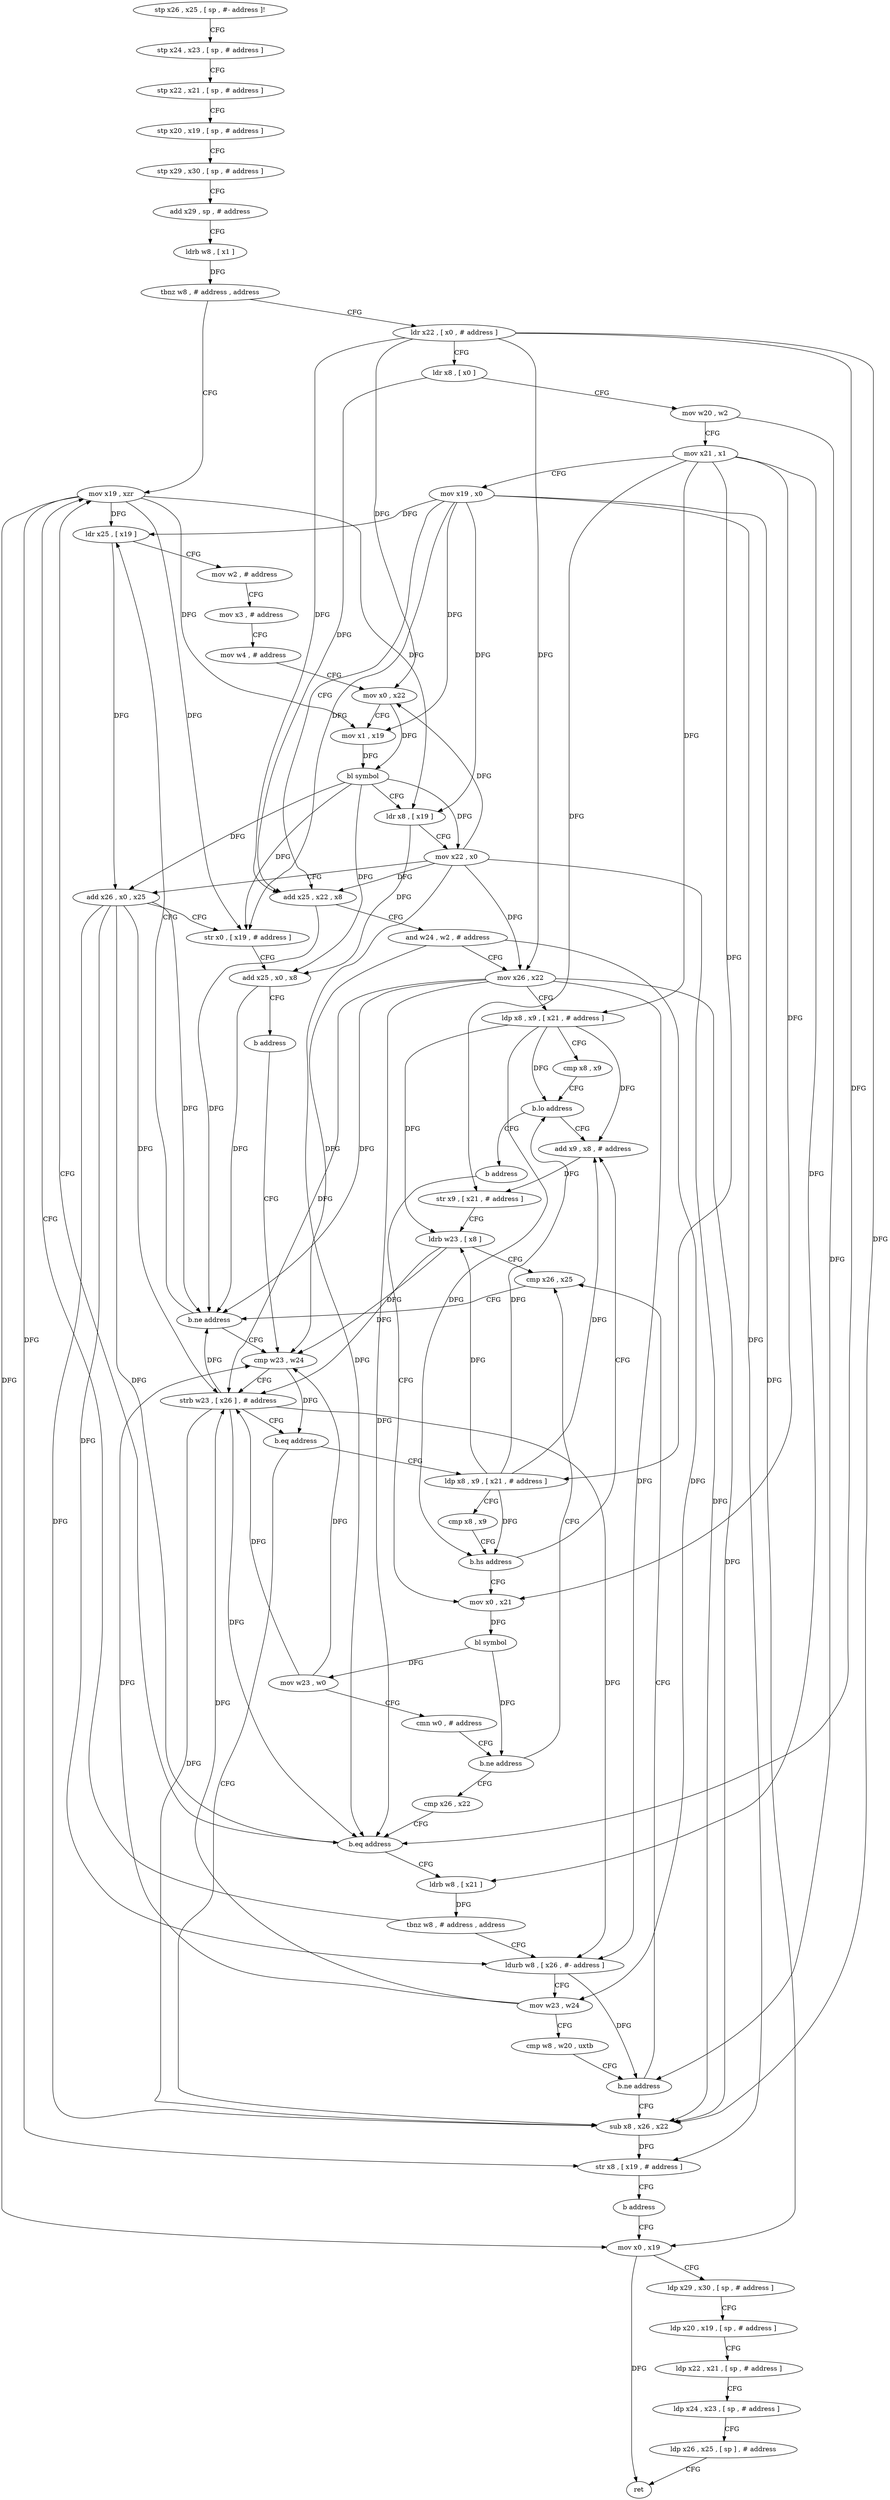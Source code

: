 digraph "func" {
"4209932" [label = "stp x26 , x25 , [ sp , #- address ]!" ]
"4209936" [label = "stp x24 , x23 , [ sp , # address ]" ]
"4209940" [label = "stp x22 , x21 , [ sp , # address ]" ]
"4209944" [label = "stp x20 , x19 , [ sp , # address ]" ]
"4209948" [label = "stp x29 , x30 , [ sp , # address ]" ]
"4209952" [label = "add x29 , sp , # address" ]
"4209956" [label = "ldrb w8 , [ x1 ]" ]
"4209960" [label = "tbnz w8 , # address , address" ]
"4210172" [label = "mov x19 , xzr" ]
"4209964" [label = "ldr x22 , [ x0 , # address ]" ]
"4210176" [label = "mov x0 , x19" ]
"4209968" [label = "ldr x8 , [ x0 ]" ]
"4209972" [label = "mov w20 , w2" ]
"4209976" [label = "mov x21 , x1" ]
"4209980" [label = "mov x19 , x0" ]
"4209984" [label = "add x25 , x22 , x8" ]
"4209988" [label = "and w24 , w2 , # address" ]
"4209992" [label = "mov x26 , x22" ]
"4209996" [label = "ldp x8 , x9 , [ x21 , # address ]" ]
"4210000" [label = "cmp x8 , x9" ]
"4210004" [label = "b.lo address" ]
"4210036" [label = "add x9 , x8 , # address" ]
"4210008" [label = "b address" ]
"4210040" [label = "str x9 , [ x21 , # address ]" ]
"4210044" [label = "ldrb w23 , [ x8 ]" ]
"4210048" [label = "cmp x26 , x25" ]
"4210108" [label = "mov x0 , x21" ]
"4210012" [label = "cmp w23 , w24" ]
"4210016" [label = "strb w23 , [ x26 ] , # address" ]
"4210020" [label = "b.eq address" ]
"4210160" [label = "sub x8 , x26 , x22" ]
"4210024" [label = "ldp x8 , x9 , [ x21 , # address ]" ]
"4210056" [label = "ldr x25 , [ x19 ]" ]
"4210060" [label = "mov w2 , # address" ]
"4210064" [label = "mov x3 , # address" ]
"4210068" [label = "mov w4 , # address" ]
"4210072" [label = "mov x0 , x22" ]
"4210076" [label = "mov x1 , x19" ]
"4210080" [label = "bl symbol" ]
"4210084" [label = "ldr x8 , [ x19 ]" ]
"4210088" [label = "mov x22 , x0" ]
"4210092" [label = "add x26 , x0 , x25" ]
"4210096" [label = "str x0 , [ x19 , # address ]" ]
"4210100" [label = "add x25 , x0 , x8" ]
"4210104" [label = "b address" ]
"4210112" [label = "bl symbol" ]
"4210116" [label = "mov w23 , w0" ]
"4210120" [label = "cmn w0 , # address" ]
"4210124" [label = "b.ne address" ]
"4210128" [label = "cmp x26 , x22" ]
"4210164" [label = "str x8 , [ x19 , # address ]" ]
"4210168" [label = "b address" ]
"4210028" [label = "cmp x8 , x9" ]
"4210032" [label = "b.hs address" ]
"4210052" [label = "b.ne address" ]
"4210132" [label = "b.eq address" ]
"4210136" [label = "ldrb w8 , [ x21 ]" ]
"4210180" [label = "ldp x29 , x30 , [ sp , # address ]" ]
"4210184" [label = "ldp x20 , x19 , [ sp , # address ]" ]
"4210188" [label = "ldp x22 , x21 , [ sp , # address ]" ]
"4210192" [label = "ldp x24 , x23 , [ sp , # address ]" ]
"4210196" [label = "ldp x26 , x25 , [ sp ] , # address" ]
"4210200" [label = "ret" ]
"4210140" [label = "tbnz w8 , # address , address" ]
"4210144" [label = "ldurb w8 , [ x26 , #- address ]" ]
"4210148" [label = "mov w23 , w24" ]
"4210152" [label = "cmp w8 , w20 , uxtb" ]
"4210156" [label = "b.ne address" ]
"4209932" -> "4209936" [ label = "CFG" ]
"4209936" -> "4209940" [ label = "CFG" ]
"4209940" -> "4209944" [ label = "CFG" ]
"4209944" -> "4209948" [ label = "CFG" ]
"4209948" -> "4209952" [ label = "CFG" ]
"4209952" -> "4209956" [ label = "CFG" ]
"4209956" -> "4209960" [ label = "DFG" ]
"4209960" -> "4210172" [ label = "CFG" ]
"4209960" -> "4209964" [ label = "CFG" ]
"4210172" -> "4210176" [ label = "DFG" ]
"4210172" -> "4210056" [ label = "DFG" ]
"4210172" -> "4210076" [ label = "DFG" ]
"4210172" -> "4210084" [ label = "DFG" ]
"4210172" -> "4210096" [ label = "DFG" ]
"4210172" -> "4210164" [ label = "DFG" ]
"4209964" -> "4209968" [ label = "CFG" ]
"4209964" -> "4209984" [ label = "DFG" ]
"4209964" -> "4209992" [ label = "DFG" ]
"4209964" -> "4210072" [ label = "DFG" ]
"4209964" -> "4210132" [ label = "DFG" ]
"4209964" -> "4210160" [ label = "DFG" ]
"4210176" -> "4210180" [ label = "CFG" ]
"4210176" -> "4210200" [ label = "DFG" ]
"4209968" -> "4209972" [ label = "CFG" ]
"4209968" -> "4209984" [ label = "DFG" ]
"4209972" -> "4209976" [ label = "CFG" ]
"4209972" -> "4210156" [ label = "DFG" ]
"4209976" -> "4209980" [ label = "CFG" ]
"4209976" -> "4209996" [ label = "DFG" ]
"4209976" -> "4210040" [ label = "DFG" ]
"4209976" -> "4210108" [ label = "DFG" ]
"4209976" -> "4210024" [ label = "DFG" ]
"4209976" -> "4210136" [ label = "DFG" ]
"4209980" -> "4209984" [ label = "CFG" ]
"4209980" -> "4210176" [ label = "DFG" ]
"4209980" -> "4210056" [ label = "DFG" ]
"4209980" -> "4210076" [ label = "DFG" ]
"4209980" -> "4210084" [ label = "DFG" ]
"4209980" -> "4210096" [ label = "DFG" ]
"4209980" -> "4210164" [ label = "DFG" ]
"4209984" -> "4209988" [ label = "CFG" ]
"4209984" -> "4210052" [ label = "DFG" ]
"4209988" -> "4209992" [ label = "CFG" ]
"4209988" -> "4210012" [ label = "DFG" ]
"4209988" -> "4210148" [ label = "DFG" ]
"4209992" -> "4209996" [ label = "CFG" ]
"4209992" -> "4210052" [ label = "DFG" ]
"4209992" -> "4210016" [ label = "DFG" ]
"4209992" -> "4210132" [ label = "DFG" ]
"4209992" -> "4210160" [ label = "DFG" ]
"4209992" -> "4210144" [ label = "DFG" ]
"4209996" -> "4210000" [ label = "CFG" ]
"4209996" -> "4210004" [ label = "DFG" ]
"4209996" -> "4210036" [ label = "DFG" ]
"4209996" -> "4210044" [ label = "DFG" ]
"4209996" -> "4210032" [ label = "DFG" ]
"4210000" -> "4210004" [ label = "CFG" ]
"4210004" -> "4210036" [ label = "CFG" ]
"4210004" -> "4210008" [ label = "CFG" ]
"4210036" -> "4210040" [ label = "DFG" ]
"4210008" -> "4210108" [ label = "CFG" ]
"4210040" -> "4210044" [ label = "CFG" ]
"4210044" -> "4210048" [ label = "CFG" ]
"4210044" -> "4210012" [ label = "DFG" ]
"4210044" -> "4210016" [ label = "DFG" ]
"4210048" -> "4210052" [ label = "CFG" ]
"4210108" -> "4210112" [ label = "DFG" ]
"4210012" -> "4210016" [ label = "CFG" ]
"4210012" -> "4210020" [ label = "DFG" ]
"4210016" -> "4210020" [ label = "CFG" ]
"4210016" -> "4210052" [ label = "DFG" ]
"4210016" -> "4210132" [ label = "DFG" ]
"4210016" -> "4210160" [ label = "DFG" ]
"4210016" -> "4210144" [ label = "DFG" ]
"4210020" -> "4210160" [ label = "CFG" ]
"4210020" -> "4210024" [ label = "CFG" ]
"4210160" -> "4210164" [ label = "DFG" ]
"4210024" -> "4210028" [ label = "CFG" ]
"4210024" -> "4210036" [ label = "DFG" ]
"4210024" -> "4210044" [ label = "DFG" ]
"4210024" -> "4210004" [ label = "DFG" ]
"4210024" -> "4210032" [ label = "DFG" ]
"4210056" -> "4210060" [ label = "CFG" ]
"4210056" -> "4210092" [ label = "DFG" ]
"4210060" -> "4210064" [ label = "CFG" ]
"4210064" -> "4210068" [ label = "CFG" ]
"4210068" -> "4210072" [ label = "CFG" ]
"4210072" -> "4210076" [ label = "CFG" ]
"4210072" -> "4210080" [ label = "DFG" ]
"4210076" -> "4210080" [ label = "DFG" ]
"4210080" -> "4210084" [ label = "CFG" ]
"4210080" -> "4210088" [ label = "DFG" ]
"4210080" -> "4210092" [ label = "DFG" ]
"4210080" -> "4210096" [ label = "DFG" ]
"4210080" -> "4210100" [ label = "DFG" ]
"4210084" -> "4210088" [ label = "CFG" ]
"4210084" -> "4210100" [ label = "DFG" ]
"4210088" -> "4210092" [ label = "CFG" ]
"4210088" -> "4209992" [ label = "DFG" ]
"4210088" -> "4210072" [ label = "DFG" ]
"4210088" -> "4209984" [ label = "DFG" ]
"4210088" -> "4210132" [ label = "DFG" ]
"4210088" -> "4210160" [ label = "DFG" ]
"4210092" -> "4210096" [ label = "CFG" ]
"4210092" -> "4210016" [ label = "DFG" ]
"4210092" -> "4210052" [ label = "DFG" ]
"4210092" -> "4210132" [ label = "DFG" ]
"4210092" -> "4210160" [ label = "DFG" ]
"4210092" -> "4210144" [ label = "DFG" ]
"4210096" -> "4210100" [ label = "CFG" ]
"4210100" -> "4210104" [ label = "CFG" ]
"4210100" -> "4210052" [ label = "DFG" ]
"4210104" -> "4210012" [ label = "CFG" ]
"4210112" -> "4210116" [ label = "DFG" ]
"4210112" -> "4210124" [ label = "DFG" ]
"4210116" -> "4210120" [ label = "CFG" ]
"4210116" -> "4210012" [ label = "DFG" ]
"4210116" -> "4210016" [ label = "DFG" ]
"4210120" -> "4210124" [ label = "CFG" ]
"4210124" -> "4210048" [ label = "CFG" ]
"4210124" -> "4210128" [ label = "CFG" ]
"4210128" -> "4210132" [ label = "CFG" ]
"4210164" -> "4210168" [ label = "CFG" ]
"4210168" -> "4210176" [ label = "CFG" ]
"4210028" -> "4210032" [ label = "CFG" ]
"4210032" -> "4210108" [ label = "CFG" ]
"4210032" -> "4210036" [ label = "CFG" ]
"4210052" -> "4210012" [ label = "CFG" ]
"4210052" -> "4210056" [ label = "CFG" ]
"4210132" -> "4210172" [ label = "CFG" ]
"4210132" -> "4210136" [ label = "CFG" ]
"4210136" -> "4210140" [ label = "DFG" ]
"4210180" -> "4210184" [ label = "CFG" ]
"4210184" -> "4210188" [ label = "CFG" ]
"4210188" -> "4210192" [ label = "CFG" ]
"4210192" -> "4210196" [ label = "CFG" ]
"4210196" -> "4210200" [ label = "CFG" ]
"4210140" -> "4210172" [ label = "CFG" ]
"4210140" -> "4210144" [ label = "CFG" ]
"4210144" -> "4210148" [ label = "CFG" ]
"4210144" -> "4210156" [ label = "DFG" ]
"4210148" -> "4210152" [ label = "CFG" ]
"4210148" -> "4210016" [ label = "DFG" ]
"4210148" -> "4210012" [ label = "DFG" ]
"4210152" -> "4210156" [ label = "CFG" ]
"4210156" -> "4210048" [ label = "CFG" ]
"4210156" -> "4210160" [ label = "CFG" ]
}
